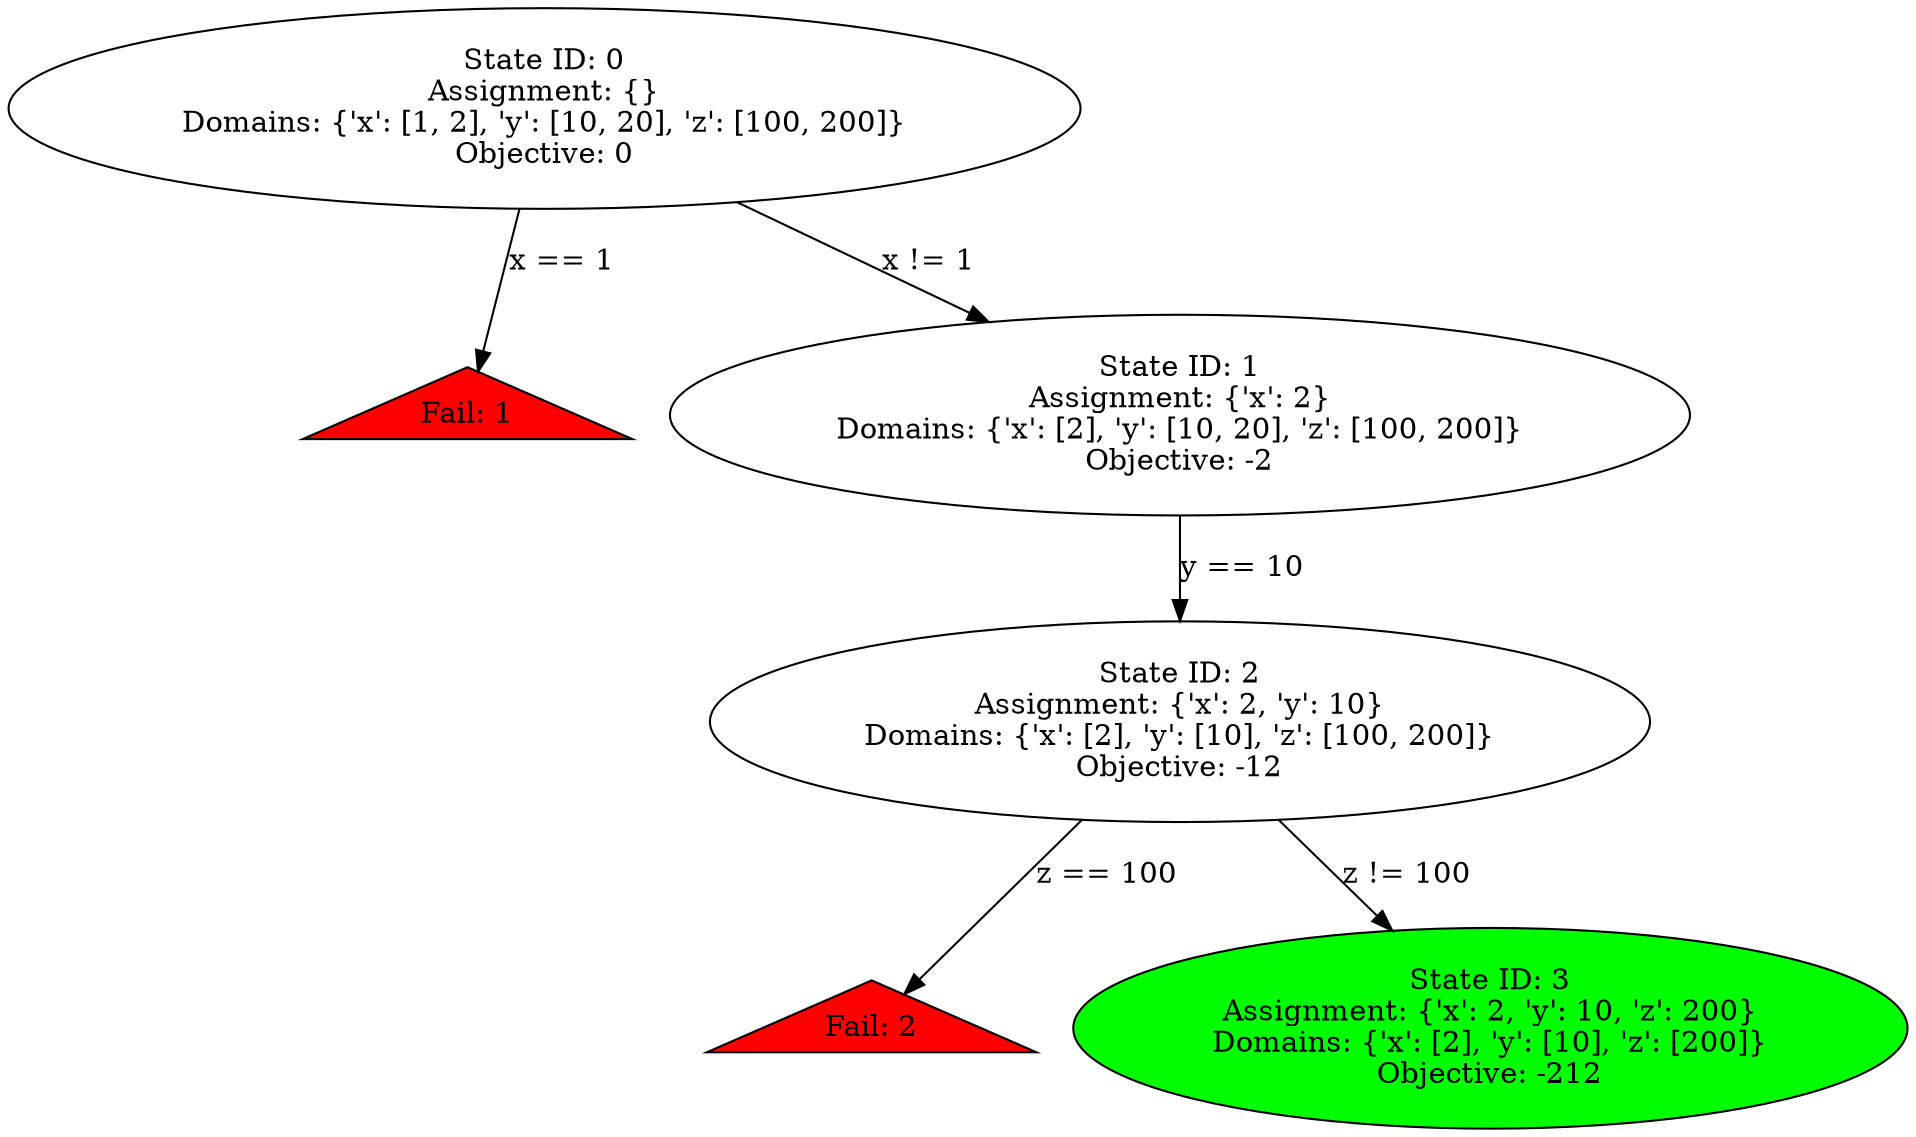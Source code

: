 digraph G {
spline=line;
1 [label="Fail: 1" shape=triangle style=filled fillcolor=red];
"State ID: 0
Assignment: {}
Domains: {'x': [1, 2], 'y': [10, 20], 'z': [100, 200]}
Objective: 0" -> 1 [label="x == 1"];
"State ID: 0
Assignment: {}
Domains: {'x': [1, 2], 'y': [10, 20], 'z': [100, 200]}
Objective: 0" -> "State ID: 1
Assignment: {'x': 2}
Domains: {'x': [2], 'y': [10, 20], 'z': [100, 200]}
Objective: -2" [label="x != 1"];
"State ID: 1
Assignment: {'x': 2}
Domains: {'x': [2], 'y': [10, 20], 'z': [100, 200]}
Objective: -2" -> "State ID: 2
Assignment: {'x': 2, 'y': 10}
Domains: {'x': [2], 'y': [10], 'z': [100, 200]}
Objective: -12" [label="y == 10"];
4 [label="Fail: 2" shape=triangle style=filled fillcolor=red];
"State ID: 2
Assignment: {'x': 2, 'y': 10}
Domains: {'x': [2], 'y': [10], 'z': [100, 200]}
Objective: -12" -> 4 [label="z == 100"];
"State ID: 2
Assignment: {'x': 2, 'y': 10}
Domains: {'x': [2], 'y': [10], 'z': [100, 200]}
Objective: -12" -> "State ID: 3
Assignment: {'x': 2, 'y': 10, 'z': 200}
Domains: {'x': [2], 'y': [10], 'z': [200]}
Objective: -212" [label="z != 100"];
"State ID: 3
Assignment: {'x': 2, 'y': 10, 'z': 200}
Domains: {'x': [2], 'y': [10], 'z': [200]}
Objective: -212" [style=filled fillcolor=green];
}